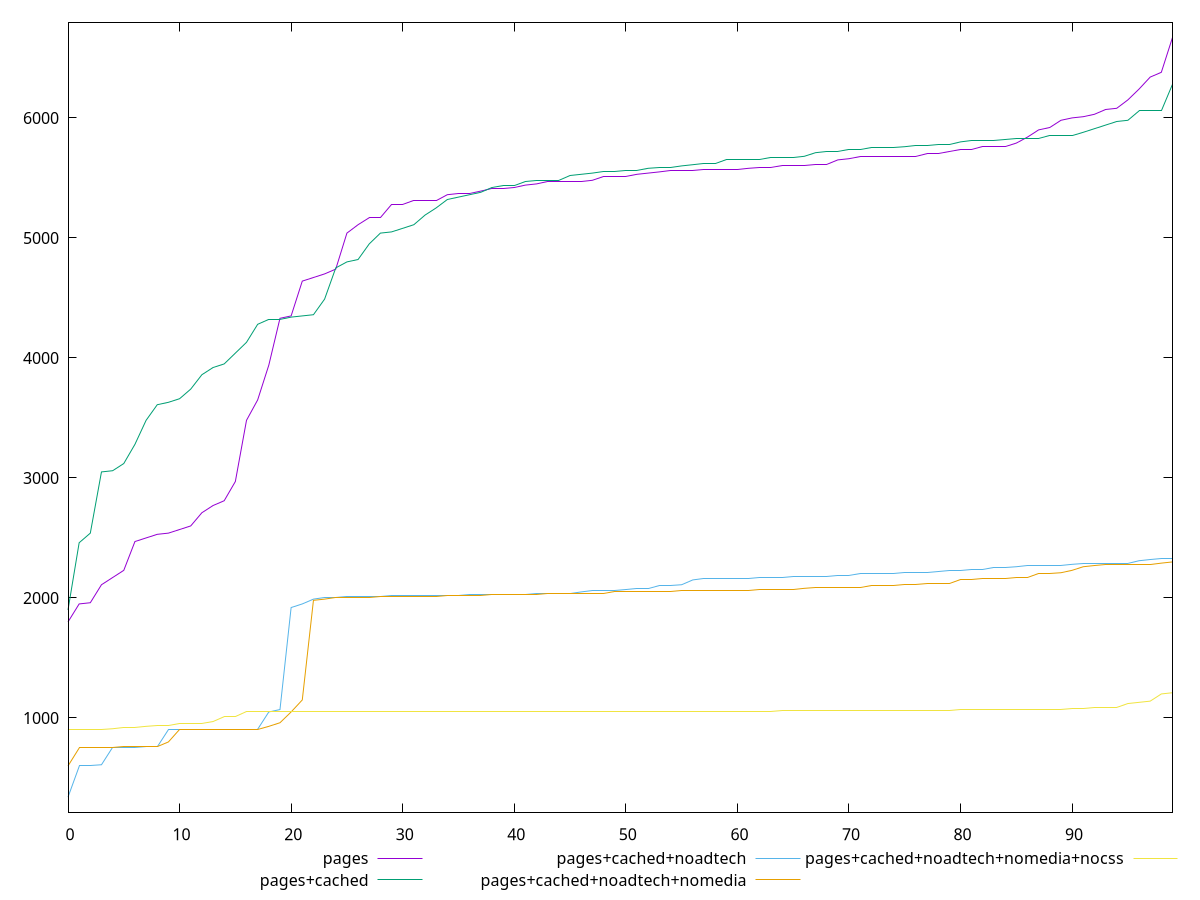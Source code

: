 reset

$pages <<EOF
0 1800
1 1950
2 1960
3 2110
4 2170
5 2230
6 2470
7 2500
8 2530
9 2540
10 2570
11 2600
12 2710
13 2770
14 2810
15 2970
16 3480
17 3650
18 3940
19 4330
20 4350
21 4640
22 4670
23 4700
24 4740
25 5040
26 5110
27 5170
28 5170
29 5280
30 5280
31 5310
32 5310
33 5310
34 5360
35 5370
36 5370
37 5390
38 5410
39 5410
40 5420
41 5440
42 5450
43 5470
44 5470
45 5470
46 5470
47 5480
48 5510
49 5510
50 5510
51 5530
52 5540
53 5550
54 5560
55 5560
56 5560
57 5570
58 5570
59 5570
60 5570
61 5580
62 5590
63 5590
64 5600
65 5600
66 5600
67 5610
68 5610
69 5650
70 5660
71 5680
72 5680
73 5680
74 5680
75 5680
76 5680
77 5700
78 5700
79 5720
80 5740
81 5740
82 5760
83 5760
84 5760
85 5790
86 5840
87 5900
88 5920
89 5980
90 6000
91 6010
92 6030
93 6070
94 6080
95 6150
96 6240
97 6340
98 6380
99 6670
EOF

$pagesCached <<EOF
0 1900
1 2460
2 2540
3 3050
4 3060
5 3120
6 3280
7 3480
8 3610
9 3630
10 3660
11 3740
12 3860
13 3920
14 3950
15 4040
16 4130
17 4280
18 4320
19 4320
20 4340
21 4350
22 4360
23 4490
24 4750
25 4800
26 4820
27 4950
28 5040
29 5050
30 5080
31 5110
32 5190
33 5250
34 5320
35 5340
36 5360
37 5380
38 5420
39 5440
40 5440
41 5470
42 5480
43 5480
44 5480
45 5520
46 5530
47 5540
48 5550
49 5550
50 5560
51 5560
52 5580
53 5590
54 5590
55 5600
56 5610
57 5620
58 5620
59 5650
60 5650
61 5650
62 5650
63 5670
64 5670
65 5670
66 5680
67 5710
68 5720
69 5720
70 5740
71 5740
72 5750
73 5750
74 5750
75 5760
76 5770
77 5770
78 5780
79 5780
80 5800
81 5810
82 5810
83 5810
84 5820
85 5830
86 5830
87 5830
88 5850
89 5850
90 5850
91 5880
92 5910
93 5940
94 5970
95 5980
96 6060
97 6060
98 6060
99 6280
EOF

$pagesCachedNoadtech <<EOF
0 340
1 600
2 600
3 610
4 750
5 750
6 750
7 760
8 760
9 900
10 900
11 900
12 900
13 900
14 900
15 900
16 900
17 900
18 1050
19 1070
20 1920
21 1950
22 1990
23 2000
24 2000
25 2010
26 2010
27 2010
28 2010
29 2020
30 2020
31 2020
32 2020
33 2020
34 2020
35 2020
36 2030
37 2030
38 2030
39 2030
40 2030
41 2030
42 2040
43 2040
44 2040
45 2040
46 2050
47 2060
48 2060
49 2060
50 2070
51 2080
52 2080
53 2100
54 2100
55 2110
56 2150
57 2160
58 2160
59 2160
60 2160
61 2160
62 2170
63 2170
64 2170
65 2180
66 2180
67 2180
68 2180
69 2190
70 2190
71 2200
72 2200
73 2200
74 2200
75 2210
76 2210
77 2210
78 2220
79 2230
80 2230
81 2240
82 2240
83 2250
84 2250
85 2260
86 2270
87 2270
88 2270
89 2270
90 2280
91 2290
92 2290
93 2290
94 2290
95 2290
96 2310
97 2320
98 2330
99 2330
EOF

$pagesCachedNoadtechNomedia <<EOF
0 600
1 750
2 750
3 750
4 750
5 760
6 760
7 760
8 760
9 800
10 900
11 900
12 900
13 900
14 900
15 900
16 900
17 900
18 930
19 960
20 1050
21 1150
22 1980
23 1990
24 2000
25 2000
26 2000
27 2000
28 2010
29 2010
30 2010
31 2010
32 2010
33 2010
34 2020
35 2020
36 2020
37 2020
38 2030
39 2030
40 2030
41 2030
42 2030
43 2040
44 2040
45 2040
46 2040
47 2040
48 2040
49 2050
50 2050
51 2050
52 2050
53 2050
54 2050
55 2060
56 2060
57 2060
58 2060
59 2060
60 2060
61 2060
62 2070
63 2070
64 2070
65 2070
66 2080
67 2090
68 2090
69 2090
70 2090
71 2090
72 2100
73 2100
74 2100
75 2110
76 2110
77 2120
78 2120
79 2120
80 2150
81 2150
82 2160
83 2160
84 2160
85 2170
86 2170
87 2200
88 2200
89 2210
90 2230
91 2260
92 2270
93 2280
94 2280
95 2280
96 2280
97 2280
98 2290
99 2300
EOF

$pagesCachedNoadtechNomediaNocss <<EOF
0 900
1 900
2 900
3 900
4 910
5 920
6 920
7 930
8 940
9 940
10 950
11 950
12 950
13 970
14 1010
15 1010
16 1050
17 1050
18 1050
19 1050
20 1050
21 1050
22 1050
23 1050
24 1050
25 1050
26 1050
27 1050
28 1050
29 1050
30 1050
31 1050
32 1050
33 1050
34 1050
35 1050
36 1050
37 1050
38 1050
39 1050
40 1050
41 1050
42 1050
43 1050
44 1050
45 1050
46 1050
47 1050
48 1050
49 1050
50 1050
51 1050
52 1050
53 1050
54 1050
55 1050
56 1050
57 1050
58 1050
59 1050
60 1050
61 1050
62 1050
63 1050
64 1060
65 1060
66 1060
67 1060
68 1060
69 1060
70 1060
71 1060
72 1060
73 1060
74 1060
75 1060
76 1060
77 1060
78 1060
79 1060
80 1070
81 1070
82 1070
83 1070
84 1070
85 1070
86 1070
87 1070
88 1070
89 1070
90 1080
91 1080
92 1090
93 1090
94 1090
95 1120
96 1130
97 1140
98 1200
99 1210
EOF

set key outside below
set xrange [0:99]
set yrange [213.39999999999998:6796.6]
set trange [213.39999999999998:6796.6]
set terminal svg size 640, 580 enhanced background rgb 'white'
set output "report_00013_2021-02-09T12-04-24.940Z/unused-javascript/comparison/sorted/all_raw.svg"

plot $pages title "pages" with line, \
     $pagesCached title "pages+cached" with line, \
     $pagesCachedNoadtech title "pages+cached+noadtech" with line, \
     $pagesCachedNoadtechNomedia title "pages+cached+noadtech+nomedia" with line, \
     $pagesCachedNoadtechNomediaNocss title "pages+cached+noadtech+nomedia+nocss" with line

reset
